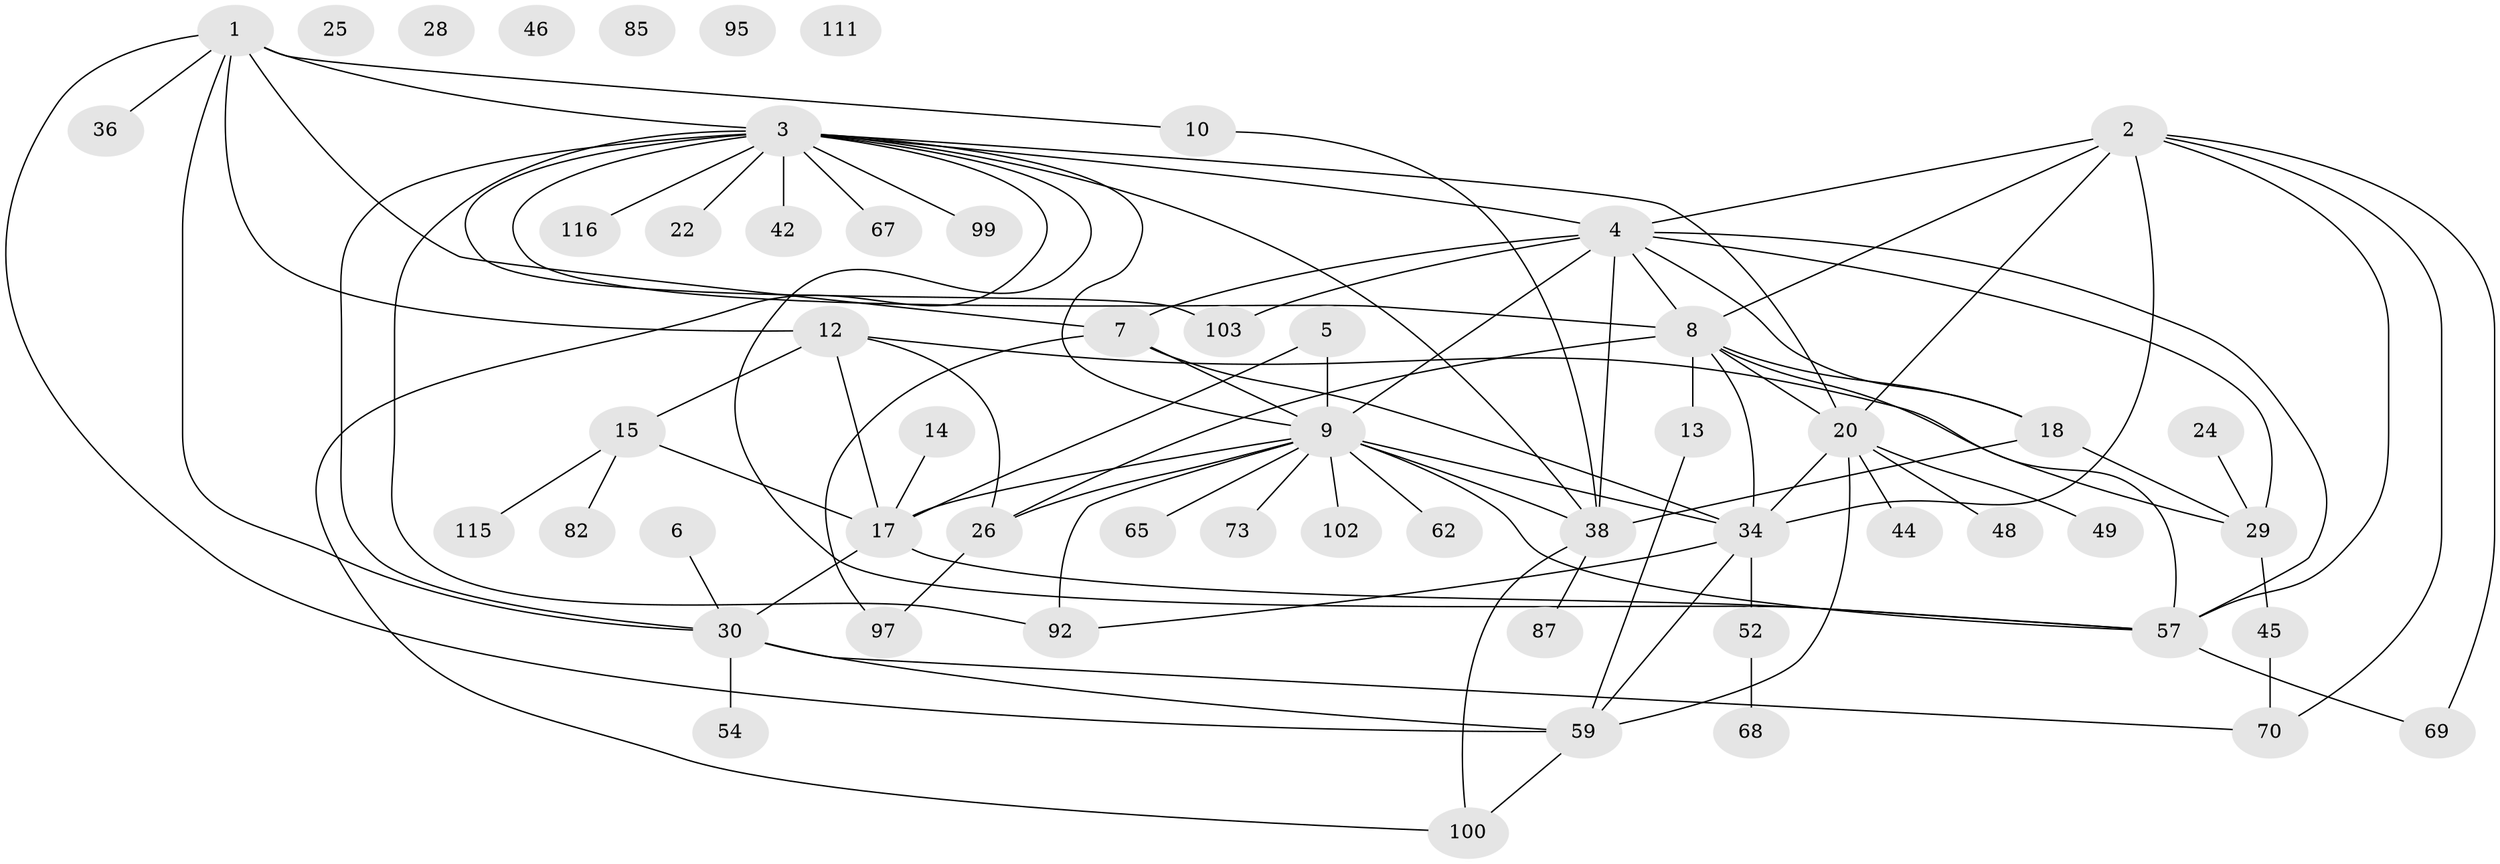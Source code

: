 // original degree distribution, {2: 0.2283464566929134, 4: 0.11023622047244094, 6: 0.023622047244094488, 3: 0.23622047244094488, 1: 0.2283464566929134, 5: 0.09448818897637795, 0: 0.047244094488188976, 10: 0.007874015748031496, 8: 0.015748031496062992, 7: 0.007874015748031496}
// Generated by graph-tools (version 1.1) at 2025/16/03/04/25 18:16:30]
// undirected, 57 vertices, 93 edges
graph export_dot {
graph [start="1"]
  node [color=gray90,style=filled];
  1 [super="+110+77"];
  2 [super="+35+89"];
  3 [super="+27+78+83+93"];
  4 [super="+106+76+11"];
  5 [super="+32"];
  6 [super="+118+81"];
  7 [super="+43"];
  8 [super="+16"];
  9 [super="+113+40+50"];
  10 [super="+58"];
  12 [super="+120"];
  13 [super="+31"];
  14 [super="+33"];
  15 [super="+39"];
  17 [super="+19"];
  18 [super="+53+91+23"];
  20 [super="+109+56"];
  22;
  24;
  25;
  26 [super="+79"];
  28;
  29 [super="+55"];
  30 [super="+37"];
  34 [super="+104"];
  36;
  38 [super="+64+86"];
  42 [super="+90"];
  44;
  45;
  46;
  48 [super="+117"];
  49 [super="+75"];
  52 [super="+101+80"];
  54;
  57 [super="+66+105"];
  59 [super="+71+88"];
  62;
  65;
  67;
  68;
  69 [super="+121"];
  70 [super="+112"];
  73;
  82;
  85;
  87;
  92 [super="+94+98"];
  95;
  97;
  99;
  100;
  102;
  103;
  111;
  115;
  116;
  1 -- 36;
  1 -- 7;
  1 -- 59;
  1 -- 12;
  1 -- 3;
  1 -- 30;
  1 -- 10;
  2 -- 70;
  2 -- 69;
  2 -- 57;
  2 -- 34;
  2 -- 20;
  2 -- 8;
  2 -- 4;
  3 -- 92;
  3 -- 67;
  3 -- 99;
  3 -- 103;
  3 -- 42 [weight=2];
  3 -- 116 [weight=3];
  3 -- 30;
  3 -- 38;
  3 -- 100;
  3 -- 8;
  3 -- 9;
  3 -- 20 [weight=3];
  3 -- 57;
  3 -- 4;
  3 -- 22;
  4 -- 29;
  4 -- 103;
  4 -- 9 [weight=2];
  4 -- 57;
  4 -- 18;
  4 -- 38;
  4 -- 7;
  4 -- 8;
  5 -- 9;
  5 -- 17;
  6 -- 30;
  7 -- 97;
  7 -- 34;
  7 -- 9 [weight=2];
  8 -- 18;
  8 -- 34;
  8 -- 13;
  8 -- 26;
  8 -- 57;
  8 -- 20;
  9 -- 102;
  9 -- 57;
  9 -- 92;
  9 -- 34 [weight=2];
  9 -- 26;
  9 -- 65;
  9 -- 73;
  9 -- 62;
  9 -- 38;
  9 -- 17;
  10 -- 38;
  12 -- 26;
  12 -- 29;
  12 -- 15;
  12 -- 17;
  13 -- 59;
  14 -- 17;
  15 -- 82;
  15 -- 115;
  15 -- 17;
  17 -- 30;
  17 -- 57;
  18 -- 29;
  18 -- 38;
  20 -- 59;
  20 -- 49;
  20 -- 34;
  20 -- 44;
  20 -- 48;
  24 -- 29;
  26 -- 97;
  29 -- 45;
  30 -- 70;
  30 -- 54;
  30 -- 59;
  34 -- 52;
  34 -- 59;
  34 -- 92;
  38 -- 100;
  38 -- 87;
  45 -- 70;
  52 -- 68;
  57 -- 69;
  59 -- 100;
}
